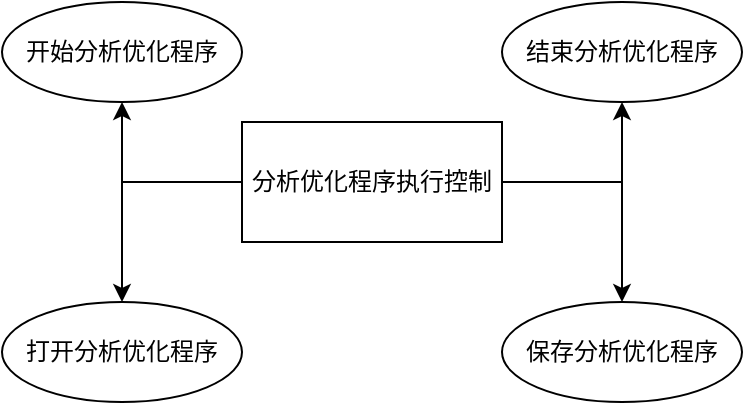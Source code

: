 <mxfile version="20.8.20" type="github">
  <diagram name="第 1 页" id="fBDYY8C6qAsAvyU1s2A7">
    <mxGraphModel dx="1434" dy="796" grid="1" gridSize="10" guides="1" tooltips="1" connect="1" arrows="1" fold="1" page="1" pageScale="1" pageWidth="827" pageHeight="1169" math="0" shadow="0">
      <root>
        <mxCell id="0" />
        <mxCell id="1" parent="0" />
        <mxCell id="Ek-q4Cb_5R8HMSjOIuQS-8" style="edgeStyle=orthogonalEdgeStyle;rounded=0;orthogonalLoop=1;jettySize=auto;html=1;exitX=1;exitY=0.5;exitDx=0;exitDy=0;entryX=0.5;entryY=1;entryDx=0;entryDy=0;" edge="1" parent="1" source="Ek-q4Cb_5R8HMSjOIuQS-1" target="Ek-q4Cb_5R8HMSjOIuQS-3">
          <mxGeometry relative="1" as="geometry" />
        </mxCell>
        <mxCell id="Ek-q4Cb_5R8HMSjOIuQS-9" style="edgeStyle=orthogonalEdgeStyle;rounded=0;orthogonalLoop=1;jettySize=auto;html=1;exitX=0;exitY=0.5;exitDx=0;exitDy=0;entryX=0.5;entryY=1;entryDx=0;entryDy=0;" edge="1" parent="1" source="Ek-q4Cb_5R8HMSjOIuQS-1" target="Ek-q4Cb_5R8HMSjOIuQS-2">
          <mxGeometry relative="1" as="geometry" />
        </mxCell>
        <mxCell id="Ek-q4Cb_5R8HMSjOIuQS-10" style="edgeStyle=orthogonalEdgeStyle;rounded=0;orthogonalLoop=1;jettySize=auto;html=1;exitX=0;exitY=0.5;exitDx=0;exitDy=0;entryX=0.5;entryY=0;entryDx=0;entryDy=0;" edge="1" parent="1" source="Ek-q4Cb_5R8HMSjOIuQS-1" target="Ek-q4Cb_5R8HMSjOIuQS-4">
          <mxGeometry relative="1" as="geometry" />
        </mxCell>
        <mxCell id="Ek-q4Cb_5R8HMSjOIuQS-11" style="edgeStyle=orthogonalEdgeStyle;rounded=0;orthogonalLoop=1;jettySize=auto;html=1;exitX=1;exitY=0.5;exitDx=0;exitDy=0;entryX=0.5;entryY=0;entryDx=0;entryDy=0;" edge="1" parent="1" source="Ek-q4Cb_5R8HMSjOIuQS-1" target="Ek-q4Cb_5R8HMSjOIuQS-5">
          <mxGeometry relative="1" as="geometry" />
        </mxCell>
        <mxCell id="Ek-q4Cb_5R8HMSjOIuQS-1" value="分析优化程序执行控制" style="rounded=0;whiteSpace=wrap;html=1;" vertex="1" parent="1">
          <mxGeometry x="320" y="260" width="130" height="60" as="geometry" />
        </mxCell>
        <mxCell id="Ek-q4Cb_5R8HMSjOIuQS-2" value="开始分析优化程序" style="ellipse;whiteSpace=wrap;html=1;" vertex="1" parent="1">
          <mxGeometry x="200" y="200" width="120" height="50" as="geometry" />
        </mxCell>
        <mxCell id="Ek-q4Cb_5R8HMSjOIuQS-3" value="结束分析优化程序" style="ellipse;whiteSpace=wrap;html=1;" vertex="1" parent="1">
          <mxGeometry x="450" y="200" width="120" height="50" as="geometry" />
        </mxCell>
        <mxCell id="Ek-q4Cb_5R8HMSjOIuQS-4" value="打开分析优化程序" style="ellipse;whiteSpace=wrap;html=1;" vertex="1" parent="1">
          <mxGeometry x="200" y="350" width="120" height="50" as="geometry" />
        </mxCell>
        <mxCell id="Ek-q4Cb_5R8HMSjOIuQS-5" value="保存分析优化程序" style="ellipse;whiteSpace=wrap;html=1;" vertex="1" parent="1">
          <mxGeometry x="450" y="350" width="120" height="50" as="geometry" />
        </mxCell>
      </root>
    </mxGraphModel>
  </diagram>
</mxfile>
